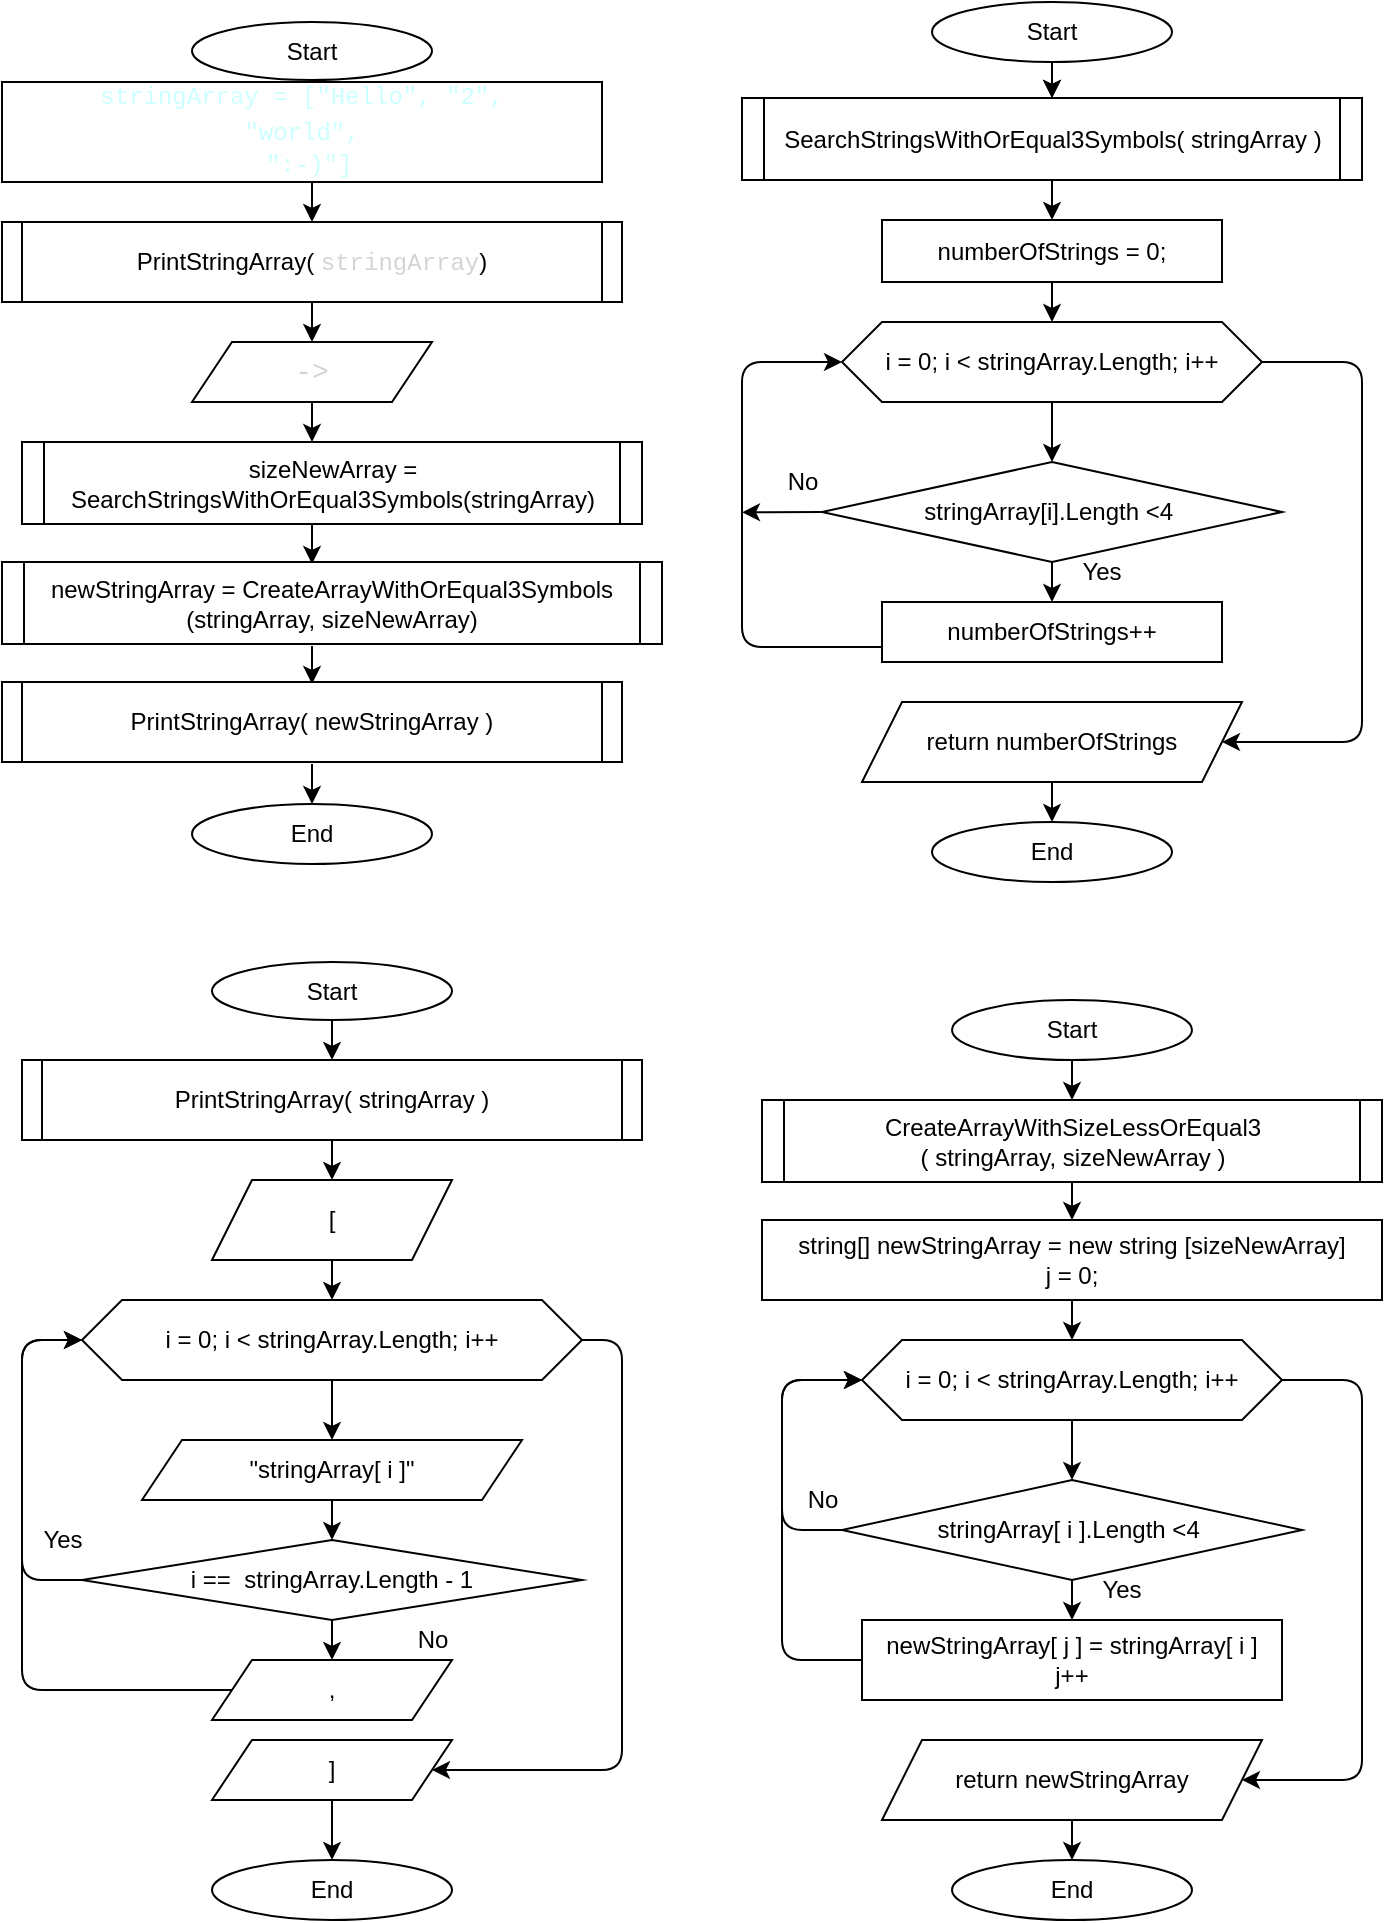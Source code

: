 <mxfile>
    <diagram id="11fw0oOm78VSAnQvYEEa" name="Page-1">
        <mxGraphModel dx="752" dy="1364" grid="1" gridSize="10" guides="1" tooltips="1" connect="1" arrows="1" fold="1" page="1" pageScale="1" pageWidth="827" pageHeight="1169" math="0" shadow="0">
            <root>
                <mxCell id="0"/>
                <mxCell id="1" parent="0"/>
                <mxCell id="13" value="" style="edgeStyle=none;html=1;" parent="1" source="14" edge="1">
                    <mxGeometry relative="1" as="geometry">
                        <mxPoint x="175" y="-751" as="targetPoint"/>
                    </mxGeometry>
                </mxCell>
                <mxCell id="14" value="Start" style="ellipse;whiteSpace=wrap;html=1;" parent="1" vertex="1">
                    <mxGeometry x="115" y="-800" width="120" height="29" as="geometry"/>
                </mxCell>
                <mxCell id="15" value="" style="edgeStyle=none;html=1;fontSize=12;" parent="1" edge="1">
                    <mxGeometry relative="1" as="geometry">
                        <mxPoint x="175" y="-721" as="sourcePoint"/>
                        <mxPoint x="175" y="-700" as="targetPoint"/>
                    </mxGeometry>
                </mxCell>
                <mxCell id="16" value="" style="edgeStyle=none;html=1;fontSize=12;" parent="1" edge="1">
                    <mxGeometry relative="1" as="geometry">
                        <mxPoint x="175" y="-549" as="sourcePoint"/>
                        <mxPoint x="175" y="-529" as="targetPoint"/>
                    </mxGeometry>
                </mxCell>
                <mxCell id="17" value="" style="edgeStyle=none;html=1;fontSize=12;" parent="1" edge="1">
                    <mxGeometry relative="1" as="geometry">
                        <mxPoint x="175" y="-488" as="sourcePoint"/>
                        <mxPoint x="175" y="-469" as="targetPoint"/>
                    </mxGeometry>
                </mxCell>
                <mxCell id="18" value="" style="edgeStyle=none;html=1;fontSize=12;" parent="1" target="19" edge="1">
                    <mxGeometry relative="1" as="geometry">
                        <mxPoint x="175" y="-429" as="sourcePoint"/>
                    </mxGeometry>
                </mxCell>
                <mxCell id="19" value="End" style="ellipse;whiteSpace=wrap;html=1;" parent="1" vertex="1">
                    <mxGeometry x="115" y="-409" width="120" height="30" as="geometry"/>
                </mxCell>
                <mxCell id="20" value="" style="edgeStyle=none;html=1;fontSize=12;" parent="1" target="22" edge="1">
                    <mxGeometry relative="1" as="geometry">
                        <mxPoint x="175" y="-660" as="sourcePoint"/>
                    </mxGeometry>
                </mxCell>
                <mxCell id="21" value="" style="edgeStyle=none;html=1;fontSize=12;" parent="1" source="22" edge="1">
                    <mxGeometry relative="1" as="geometry">
                        <mxPoint x="175" y="-590" as="targetPoint"/>
                    </mxGeometry>
                </mxCell>
                <mxCell id="22" value="&lt;div style=&quot;color: rgb(212 , 212 , 212) ; font-family: &amp;#34;consolas&amp;#34; , &amp;#34;courier new&amp;#34; , monospace ; font-size: 14px ; line-height: 19px&quot;&gt;&amp;nbsp;-&amp;gt;&amp;nbsp;&lt;/div&gt;" style="shape=parallelogram;perimeter=parallelogramPerimeter;whiteSpace=wrap;html=1;fixedSize=1;labelBackgroundColor=none;fontSize=12;" parent="1" vertex="1">
                    <mxGeometry x="115" y="-640" width="120" height="30" as="geometry"/>
                </mxCell>
                <mxCell id="23" value="&lt;div style=&quot;font-family: &amp;#34;consolas&amp;#34; , &amp;#34;courier new&amp;#34; , monospace ; line-height: 19px&quot;&gt;&lt;font style=&quot;font-size: 12px&quot; color=&quot;#ccffff&quot;&gt;stringArray = [&quot;Hello&quot;, &quot;2&quot;,&lt;/font&gt;&lt;/div&gt;&lt;span style=&quot;color: rgb(204 , 255 , 255) ; font-family: &amp;#34;consolas&amp;#34; , &amp;#34;courier new&amp;#34; , monospace&quot;&gt;&quot;world&quot;,&lt;/span&gt;&lt;div style=&quot;font-family: &amp;#34;consolas&amp;#34; , &amp;#34;courier new&amp;#34; , monospace ; line-height: 19px&quot;&gt;&lt;font style=&quot;font-size: 12px&quot; color=&quot;#ccffff&quot;&gt;&amp;nbsp;&quot;:-)&quot;]&lt;/font&gt;&lt;/div&gt;" style="whiteSpace=wrap;html=1;" parent="1" vertex="1">
                    <mxGeometry x="20" y="-770" width="300" height="50" as="geometry"/>
                </mxCell>
                <mxCell id="25" value="PrintStringArray(&amp;nbsp;&lt;span style=&quot;color: rgb(212 , 212 , 212) ; font-family: &amp;#34;consolas&amp;#34; , &amp;#34;courier new&amp;#34; , monospace&quot;&gt;stringArray&lt;/span&gt;)" style="shape=process;whiteSpace=wrap;html=1;backgroundOutline=1;size=0.032;" parent="1" vertex="1">
                    <mxGeometry x="20" y="-700" width="310" height="40" as="geometry"/>
                </mxCell>
                <mxCell id="26" value="sizeNewArray = SearchStringsWithOrEqual3Symbols(stringArray)" style="shape=process;whiteSpace=wrap;html=1;backgroundOutline=1;size=0.034;" parent="1" vertex="1">
                    <mxGeometry x="30" y="-590" width="310" height="41" as="geometry"/>
                </mxCell>
                <mxCell id="27" value="newStringArray = CreateArrayWithOrEqual3Symbols&lt;br&gt;(stringArray, sizeNewArray)" style="shape=process;whiteSpace=wrap;html=1;backgroundOutline=1;size=0.034;" parent="1" vertex="1">
                    <mxGeometry x="20" y="-530" width="330" height="41" as="geometry"/>
                </mxCell>
                <mxCell id="28" value="PrintStringArray( newStringArray )" style="shape=process;whiteSpace=wrap;html=1;backgroundOutline=1;size=0.032;" parent="1" vertex="1">
                    <mxGeometry x="20" y="-470" width="310" height="40" as="geometry"/>
                </mxCell>
                <mxCell id="29" value="" style="edgeStyle=none;html=1;fontSize=12;" parent="1" edge="1">
                    <mxGeometry relative="1" as="geometry">
                        <mxPoint x="545" y="-721.0" as="sourcePoint"/>
                        <mxPoint x="545" y="-701" as="targetPoint"/>
                    </mxGeometry>
                </mxCell>
                <mxCell id="30" value="" style="edgeStyle=none;html=1;fontSize=12;" parent="1" edge="1">
                    <mxGeometry relative="1" as="geometry">
                        <mxPoint x="545" y="-670" as="sourcePoint"/>
                        <mxPoint x="545" y="-650" as="targetPoint"/>
                    </mxGeometry>
                </mxCell>
                <mxCell id="31" value="" style="edgeStyle=none;html=1;fontSize=12;" parent="1" edge="1">
                    <mxGeometry relative="1" as="geometry">
                        <mxPoint x="545" y="-610" as="sourcePoint"/>
                        <mxPoint x="545" y="-580" as="targetPoint"/>
                    </mxGeometry>
                </mxCell>
                <mxCell id="32" value="" style="edgeStyle=none;html=1;fontSize=12;" parent="1" edge="1">
                    <mxGeometry relative="1" as="geometry">
                        <mxPoint x="545" y="-530" as="sourcePoint"/>
                        <mxPoint x="545" y="-510" as="targetPoint"/>
                    </mxGeometry>
                </mxCell>
                <mxCell id="33" value="Yes" style="text;html=1;strokeColor=none;fillColor=none;align=center;verticalAlign=middle;whiteSpace=wrap;rounded=0;labelBackgroundColor=none;fontSize=12;" parent="1" vertex="1">
                    <mxGeometry x="540" y="-540" width="60" height="30" as="geometry"/>
                </mxCell>
                <mxCell id="34" value="" style="edgeStyle=none;html=1;fontSize=12;" parent="1" edge="1">
                    <mxGeometry relative="1" as="geometry">
                        <mxPoint x="545" y="-420" as="sourcePoint"/>
                        <mxPoint x="545" y="-400" as="targetPoint"/>
                    </mxGeometry>
                </mxCell>
                <mxCell id="35" value="" style="edgeStyle=none;html=1;fontSize=12;" parent="1" source="37" edge="1">
                    <mxGeometry relative="1" as="geometry">
                        <mxPoint x="545" y="-762.0" as="targetPoint"/>
                    </mxGeometry>
                </mxCell>
                <mxCell id="36" value="" style="edgeStyle=none;html=1;fontSize=12;" parent="1" source="37" edge="1">
                    <mxGeometry relative="1" as="geometry">
                        <mxPoint x="545" y="-762.0" as="targetPoint"/>
                    </mxGeometry>
                </mxCell>
                <mxCell id="37" value="Start" style="ellipse;whiteSpace=wrap;html=1;" parent="1" vertex="1">
                    <mxGeometry x="485" y="-810" width="120" height="30" as="geometry"/>
                </mxCell>
                <mxCell id="38" value="SearchStringsWithOrEqual3Symbols( stringArray )" style="shape=process;whiteSpace=wrap;html=1;backgroundOutline=1;size=0.034;" parent="1" vertex="1">
                    <mxGeometry x="390" y="-762" width="310" height="41" as="geometry"/>
                </mxCell>
                <mxCell id="39" value="numberOfStrings = 0;" style="whiteSpace=wrap;html=1;" parent="1" vertex="1">
                    <mxGeometry x="460" y="-701" width="170" height="31" as="geometry"/>
                </mxCell>
                <mxCell id="51" style="edgeStyle=elbowEdgeStyle;html=1;exitX=1;exitY=0.5;exitDx=0;exitDy=0;" parent="1" source="40" target="43" edge="1">
                    <mxGeometry relative="1" as="geometry">
                        <Array as="points">
                            <mxPoint x="700" y="-530"/>
                        </Array>
                    </mxGeometry>
                </mxCell>
                <mxCell id="40" value="i = 0; i &amp;lt; stringArray.Length; i++" style="shape=hexagon;perimeter=hexagonPerimeter2;whiteSpace=wrap;html=1;fixedSize=1;labelBackgroundColor=none;fontSize=12;" parent="1" vertex="1">
                    <mxGeometry x="440" y="-650" width="210" height="40" as="geometry"/>
                </mxCell>
                <mxCell id="46" value="" style="edgeStyle=orthogonalEdgeStyle;html=1;entryX=0;entryY=0.5;entryDx=0;entryDy=0;exitX=0;exitY=0.75;exitDx=0;exitDy=0;" parent="1" source="42" target="40" edge="1">
                    <mxGeometry relative="1" as="geometry">
                        <mxPoint x="450" y="-490" as="sourcePoint"/>
                        <mxPoint x="380" y="-640" as="targetPoint"/>
                        <Array as="points">
                            <mxPoint x="390" y="-488"/>
                            <mxPoint x="390" y="-630"/>
                        </Array>
                    </mxGeometry>
                </mxCell>
                <mxCell id="49" style="edgeStyle=none;html=1;exitX=0;exitY=0.5;exitDx=0;exitDy=0;" parent="1" source="41" edge="1">
                    <mxGeometry relative="1" as="geometry">
                        <mxPoint x="390" y="-554.828" as="targetPoint"/>
                    </mxGeometry>
                </mxCell>
                <mxCell id="41" value="stringArray[i].Length &amp;lt;4&amp;nbsp;" style="rhombus;whiteSpace=wrap;html=1;labelBackgroundColor=none;" parent="1" vertex="1">
                    <mxGeometry x="430" y="-580" width="230" height="50" as="geometry"/>
                </mxCell>
                <mxCell id="42" value="&lt;span&gt;numberOfStrings++&lt;/span&gt;" style="whiteSpace=wrap;html=1;labelBackgroundColor=none;" parent="1" vertex="1">
                    <mxGeometry x="460" y="-510" width="170" height="30" as="geometry"/>
                </mxCell>
                <mxCell id="43" value="return numberOfStrings" style="shape=parallelogram;perimeter=parallelogramPerimeter;whiteSpace=wrap;html=1;fixedSize=1;labelBackgroundColor=none;" parent="1" vertex="1">
                    <mxGeometry x="450" y="-460" width="190" height="40" as="geometry"/>
                </mxCell>
                <mxCell id="44" value="End" style="ellipse;whiteSpace=wrap;html=1;" parent="1" vertex="1">
                    <mxGeometry x="485" y="-400" width="120" height="30" as="geometry"/>
                </mxCell>
                <mxCell id="50" value="No" style="text;html=1;align=center;verticalAlign=middle;resizable=0;points=[];autosize=1;strokeColor=none;fillColor=none;" parent="1" vertex="1">
                    <mxGeometry x="405" y="-580" width="30" height="20" as="geometry"/>
                </mxCell>
                <mxCell id="52" value="" style="edgeStyle=none;html=1;fontSize=12;" parent="1" source="53" target="63" edge="1">
                    <mxGeometry relative="1" as="geometry"/>
                </mxCell>
                <mxCell id="53" value="PrintStringArray( stringArray )" style="shape=process;whiteSpace=wrap;html=1;backgroundOutline=1;size=0.032;" parent="1" vertex="1">
                    <mxGeometry x="30" y="-281" width="310" height="40" as="geometry"/>
                </mxCell>
                <mxCell id="54" value="" style="edgeStyle=none;html=1;" parent="1" source="55" edge="1">
                    <mxGeometry relative="1" as="geometry">
                        <mxPoint x="185" y="-281" as="targetPoint"/>
                    </mxGeometry>
                </mxCell>
                <mxCell id="55" value="Start" style="ellipse;whiteSpace=wrap;html=1;" parent="1" vertex="1">
                    <mxGeometry x="125" y="-330" width="120" height="29" as="geometry"/>
                </mxCell>
                <mxCell id="56" value="" style="edgeStyle=none;html=1;fontSize=12;entryX=1;entryY=0.5;entryDx=0;entryDy=0;" parent="1" source="58" target="72" edge="1">
                    <mxGeometry relative="1" as="geometry">
                        <Array as="points">
                            <mxPoint x="330" y="-141"/>
                            <mxPoint x="330" y="-31"/>
                            <mxPoint x="330" y="74"/>
                        </Array>
                        <mxPoint x="270" y="69" as="targetPoint"/>
                    </mxGeometry>
                </mxCell>
                <mxCell id="57" value="" style="edgeStyle=none;html=1;fontSize=12;" parent="1" source="58" target="60" edge="1">
                    <mxGeometry relative="1" as="geometry"/>
                </mxCell>
                <mxCell id="58" value="i = 0; i &amp;lt; stringArray.Length; i++" style="shape=hexagon;perimeter=hexagonPerimeter2;whiteSpace=wrap;html=1;fixedSize=1;labelBackgroundColor=none;fontSize=12;" parent="1" vertex="1">
                    <mxGeometry x="60" y="-161" width="250" height="40" as="geometry"/>
                </mxCell>
                <mxCell id="59" value="" style="edgeStyle=none;html=1;fontSize=12;" parent="1" source="60" target="66" edge="1">
                    <mxGeometry relative="1" as="geometry"/>
                </mxCell>
                <mxCell id="60" value="&quot;stringArray[ i ]&quot;" style="shape=parallelogram;perimeter=parallelogramPerimeter;whiteSpace=wrap;html=1;fixedSize=1;labelBackgroundColor=none;" parent="1" vertex="1">
                    <mxGeometry x="90" y="-91" width="190" height="30" as="geometry"/>
                </mxCell>
                <mxCell id="61" value="End" style="ellipse;whiteSpace=wrap;html=1;" parent="1" vertex="1">
                    <mxGeometry x="125" y="119" width="120" height="30" as="geometry"/>
                </mxCell>
                <mxCell id="62" value="" style="edgeStyle=none;html=1;fontSize=12;" parent="1" source="63" target="58" edge="1">
                    <mxGeometry relative="1" as="geometry"/>
                </mxCell>
                <mxCell id="63" value="[" style="shape=parallelogram;perimeter=parallelogramPerimeter;whiteSpace=wrap;html=1;fixedSize=1;labelBackgroundColor=none;fontSize=12;" parent="1" vertex="1">
                    <mxGeometry x="125" y="-221" width="120" height="40" as="geometry"/>
                </mxCell>
                <mxCell id="64" value="" style="edgeStyle=none;html=1;fontSize=12;" parent="1" source="66" target="68" edge="1">
                    <mxGeometry relative="1" as="geometry"/>
                </mxCell>
                <mxCell id="65" style="edgeStyle=none;html=1;entryX=0;entryY=0.5;entryDx=0;entryDy=0;fontSize=12;exitX=0;exitY=0.5;exitDx=0;exitDy=0;" parent="1" source="66" target="58" edge="1">
                    <mxGeometry relative="1" as="geometry">
                        <Array as="points">
                            <mxPoint x="30" y="-21"/>
                            <mxPoint x="30" y="-81"/>
                            <mxPoint x="30" y="-141"/>
                        </Array>
                    </mxGeometry>
                </mxCell>
                <mxCell id="66" value="i ==&amp;nbsp;&amp;nbsp;stringArray.Length - 1" style="rhombus;whiteSpace=wrap;html=1;labelBackgroundColor=none;" parent="1" vertex="1">
                    <mxGeometry x="60" y="-41" width="250" height="40" as="geometry"/>
                </mxCell>
                <mxCell id="67" style="edgeStyle=none;html=1;entryX=0;entryY=0.5;entryDx=0;entryDy=0;fontSize=12;exitX=0;exitY=0.5;exitDx=0;exitDy=0;" parent="1" source="68" target="58" edge="1">
                    <mxGeometry relative="1" as="geometry">
                        <Array as="points">
                            <mxPoint x="30" y="34"/>
                            <mxPoint x="30" y="-1"/>
                            <mxPoint x="30" y="-141"/>
                        </Array>
                    </mxGeometry>
                </mxCell>
                <mxCell id="68" value="," style="shape=parallelogram;perimeter=parallelogramPerimeter;whiteSpace=wrap;html=1;fixedSize=1;labelBackgroundColor=none;fontSize=12;" parent="1" vertex="1">
                    <mxGeometry x="125" y="19" width="120" height="30" as="geometry"/>
                </mxCell>
                <mxCell id="69" value="No" style="text;html=1;align=center;verticalAlign=middle;resizable=0;points=[];autosize=1;strokeColor=none;fillColor=none;fontSize=12;" parent="1" vertex="1">
                    <mxGeometry x="220" y="-1" width="30" height="20" as="geometry"/>
                </mxCell>
                <mxCell id="70" value="Yes" style="text;html=1;align=center;verticalAlign=middle;resizable=0;points=[];autosize=1;strokeColor=none;fillColor=none;fontSize=12;" parent="1" vertex="1">
                    <mxGeometry x="30" y="-51" width="40" height="20" as="geometry"/>
                </mxCell>
                <mxCell id="71" value="" style="edgeStyle=none;html=1;fontSize=12;" parent="1" source="72" target="61" edge="1">
                    <mxGeometry relative="1" as="geometry"/>
                </mxCell>
                <mxCell id="72" value="]" style="shape=parallelogram;perimeter=parallelogramPerimeter;whiteSpace=wrap;html=1;fixedSize=1;labelBackgroundColor=none;fontSize=12;" parent="1" vertex="1">
                    <mxGeometry x="125" y="59" width="120" height="30" as="geometry"/>
                </mxCell>
                <mxCell id="73" value="" style="edgeStyle=none;html=1;fontSize=12;" parent="1" source="74" target="78" edge="1">
                    <mxGeometry relative="1" as="geometry"/>
                </mxCell>
                <mxCell id="74" value="CreateArrayWithSizeLessOrEqual3&lt;br&gt;( stringArray, sizeNewArray )" style="shape=process;whiteSpace=wrap;html=1;backgroundOutline=1;size=0.034;" parent="1" vertex="1">
                    <mxGeometry x="400" y="-261" width="310" height="41" as="geometry"/>
                </mxCell>
                <mxCell id="75" value="" style="edgeStyle=none;html=1;fontSize=12;" parent="1" source="76" target="74" edge="1">
                    <mxGeometry relative="1" as="geometry"/>
                </mxCell>
                <mxCell id="76" value="Start" style="ellipse;whiteSpace=wrap;html=1;" parent="1" vertex="1">
                    <mxGeometry x="495" y="-311" width="120" height="30" as="geometry"/>
                </mxCell>
                <mxCell id="77" value="" style="edgeStyle=none;html=1;fontSize=12;" parent="1" source="78" target="81" edge="1">
                    <mxGeometry relative="1" as="geometry"/>
                </mxCell>
                <mxCell id="78" value="&lt;span&gt;string[] newStringArray = new string [&lt;/span&gt;sizeNewArray&lt;span&gt;]&lt;br&gt;j = 0;&lt;br&gt;&lt;/span&gt;" style="whiteSpace=wrap;html=1;" parent="1" vertex="1">
                    <mxGeometry x="400" y="-201" width="310" height="40" as="geometry"/>
                </mxCell>
                <mxCell id="79" value="" style="edgeStyle=none;html=1;fontSize=12;" parent="1" source="81" target="84" edge="1">
                    <mxGeometry relative="1" as="geometry"/>
                </mxCell>
                <mxCell id="80" value="" style="edgeStyle=none;html=1;fontSize=12;" parent="1" source="81" target="90" edge="1">
                    <mxGeometry relative="1" as="geometry">
                        <Array as="points">
                            <mxPoint x="700" y="-121"/>
                            <mxPoint x="700" y="-31"/>
                            <mxPoint x="700" y="79"/>
                        </Array>
                    </mxGeometry>
                </mxCell>
                <mxCell id="81" value="i = 0; i &amp;lt; stringArray.Length; i++" style="shape=hexagon;perimeter=hexagonPerimeter2;whiteSpace=wrap;html=1;fixedSize=1;labelBackgroundColor=none;fontSize=12;" parent="1" vertex="1">
                    <mxGeometry x="450" y="-141" width="210" height="40" as="geometry"/>
                </mxCell>
                <mxCell id="82" value="" style="edgeStyle=none;html=1;fontSize=12;" parent="1" source="84" target="86" edge="1">
                    <mxGeometry relative="1" as="geometry"/>
                </mxCell>
                <mxCell id="83" style="edgeStyle=none;html=1;fontSize=12;exitX=0;exitY=0.5;exitDx=0;exitDy=0;entryX=0;entryY=0.5;entryDx=0;entryDy=0;" parent="1" source="84" target="81" edge="1">
                    <mxGeometry relative="1" as="geometry">
                        <mxPoint x="440" y="-121" as="targetPoint"/>
                        <Array as="points">
                            <mxPoint x="410" y="-46"/>
                            <mxPoint x="410" y="-121"/>
                        </Array>
                    </mxGeometry>
                </mxCell>
                <mxCell id="84" value="stringArray[ i ].Length &amp;lt;4&amp;nbsp;" style="rhombus;whiteSpace=wrap;html=1;labelBackgroundColor=none;" parent="1" vertex="1">
                    <mxGeometry x="440" y="-71" width="230" height="50" as="geometry"/>
                </mxCell>
                <mxCell id="85" style="edgeStyle=none;html=1;entryX=0;entryY=0.5;entryDx=0;entryDy=0;fontSize=12;exitX=0;exitY=0.5;exitDx=0;exitDy=0;" parent="1" source="86" target="81" edge="1">
                    <mxGeometry relative="1" as="geometry">
                        <Array as="points">
                            <mxPoint x="410" y="19"/>
                            <mxPoint x="410" y="-31"/>
                            <mxPoint x="410" y="-81"/>
                            <mxPoint x="410" y="-121"/>
                        </Array>
                    </mxGeometry>
                </mxCell>
                <mxCell id="86" value="newStringArray[ j ] = stringArray[ i ]&lt;br&gt;j++" style="whiteSpace=wrap;html=1;labelBackgroundColor=none;" parent="1" vertex="1">
                    <mxGeometry x="450" y="-1" width="210" height="40" as="geometry"/>
                </mxCell>
                <mxCell id="87" value="Yes" style="text;html=1;strokeColor=none;fillColor=none;align=center;verticalAlign=middle;whiteSpace=wrap;rounded=0;labelBackgroundColor=none;fontSize=12;" parent="1" vertex="1">
                    <mxGeometry x="550" y="-31" width="60" height="30" as="geometry"/>
                </mxCell>
                <mxCell id="88" value="No" style="text;html=1;align=center;verticalAlign=middle;resizable=0;points=[];autosize=1;strokeColor=none;fillColor=none;fontSize=12;" parent="1" vertex="1">
                    <mxGeometry x="415" y="-71" width="30" height="20" as="geometry"/>
                </mxCell>
                <mxCell id="89" value="" style="edgeStyle=none;html=1;fontSize=12;" parent="1" source="90" target="91" edge="1">
                    <mxGeometry relative="1" as="geometry"/>
                </mxCell>
                <mxCell id="90" value="return newStringArray" style="shape=parallelogram;perimeter=parallelogramPerimeter;whiteSpace=wrap;html=1;fixedSize=1;labelBackgroundColor=none;" parent="1" vertex="1">
                    <mxGeometry x="460" y="59" width="190" height="40" as="geometry"/>
                </mxCell>
                <mxCell id="91" value="End" style="ellipse;whiteSpace=wrap;html=1;" parent="1" vertex="1">
                    <mxGeometry x="495" y="119" width="120" height="30" as="geometry"/>
                </mxCell>
            </root>
        </mxGraphModel>
    </diagram>
</mxfile>